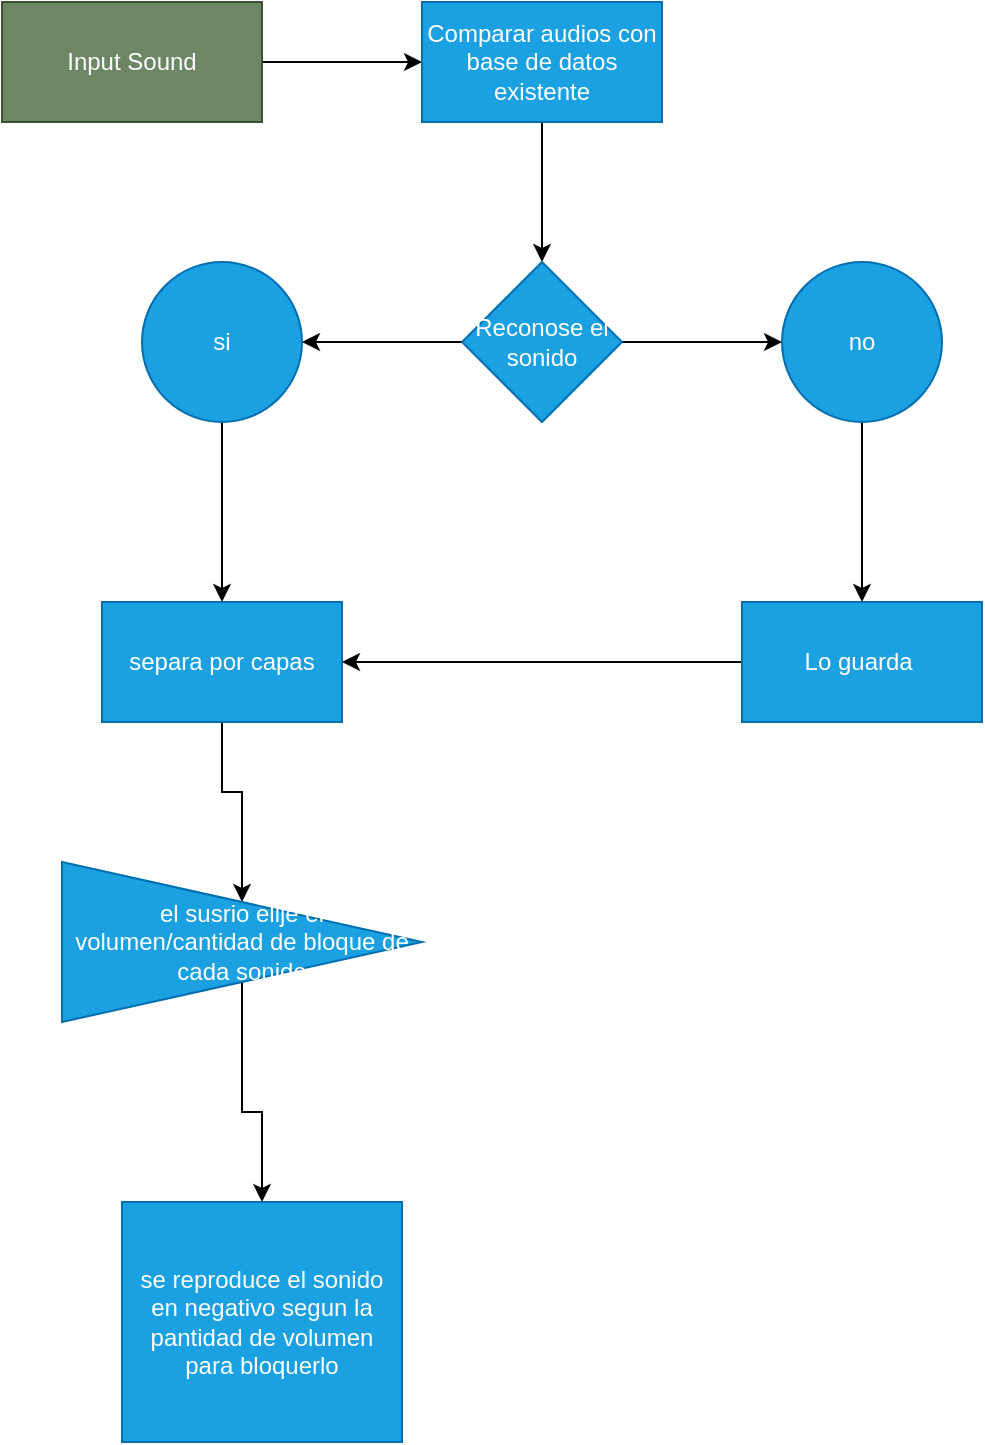 <mxfile version="27.0.9">
  <diagram name="Página-1" id="WX__X5o_-kBJzdhDNZYr">
    <mxGraphModel dx="1206" dy="945" grid="1" gridSize="10" guides="1" tooltips="1" connect="1" arrows="1" fold="1" page="1" pageScale="1" pageWidth="827" pageHeight="1169" math="0" shadow="0">
      <root>
        <mxCell id="0" />
        <mxCell id="1" parent="0" />
        <mxCell id="UQPhV4Zpz8ypKZ4kGnH3-1" style="edgeStyle=orthogonalEdgeStyle;rounded=0;orthogonalLoop=1;jettySize=auto;html=1;" parent="1" source="iY69_U1PuY1LVN_FOUb3-1" target="UQPhV4Zpz8ypKZ4kGnH3-2" edge="1">
          <mxGeometry relative="1" as="geometry">
            <mxPoint x="240" y="60" as="targetPoint" />
          </mxGeometry>
        </mxCell>
        <mxCell id="iY69_U1PuY1LVN_FOUb3-1" value="Input Sound" style="rounded=0;whiteSpace=wrap;html=1;fillColor=#6d8764;fontColor=#ffffff;strokeColor=#3A5431;" parent="1" vertex="1">
          <mxGeometry x="30" y="30" width="130" height="60" as="geometry" />
        </mxCell>
        <mxCell id="Y_vMhEq01m4JiWc5qu_N-4" value="" style="edgeStyle=orthogonalEdgeStyle;rounded=0;orthogonalLoop=1;jettySize=auto;html=1;" edge="1" parent="1" source="UQPhV4Zpz8ypKZ4kGnH3-2" target="Y_vMhEq01m4JiWc5qu_N-3">
          <mxGeometry relative="1" as="geometry" />
        </mxCell>
        <mxCell id="UQPhV4Zpz8ypKZ4kGnH3-2" value="Comparar audios con base de datos existente" style="rounded=0;whiteSpace=wrap;html=1;fillColor=#1ba1e2;fontColor=#ffffff;strokeColor=#006EAF;" parent="1" vertex="1">
          <mxGeometry x="240" y="30" width="120" height="60" as="geometry" />
        </mxCell>
        <mxCell id="Y_vMhEq01m4JiWc5qu_N-6" value="" style="edgeStyle=orthogonalEdgeStyle;rounded=0;orthogonalLoop=1;jettySize=auto;html=1;" edge="1" parent="1" source="Y_vMhEq01m4JiWc5qu_N-3" target="Y_vMhEq01m4JiWc5qu_N-5">
          <mxGeometry relative="1" as="geometry" />
        </mxCell>
        <mxCell id="Y_vMhEq01m4JiWc5qu_N-10" value="" style="edgeStyle=orthogonalEdgeStyle;rounded=0;orthogonalLoop=1;jettySize=auto;html=1;" edge="1" parent="1" source="Y_vMhEq01m4JiWc5qu_N-3" target="Y_vMhEq01m4JiWc5qu_N-9">
          <mxGeometry relative="1" as="geometry" />
        </mxCell>
        <mxCell id="Y_vMhEq01m4JiWc5qu_N-3" value="Reconose el sonido" style="rhombus;whiteSpace=wrap;html=1;fillColor=#1ba1e2;strokeColor=#006EAF;fontColor=#ffffff;rounded=0;" vertex="1" parent="1">
          <mxGeometry x="260" y="160" width="80" height="80" as="geometry" />
        </mxCell>
        <mxCell id="Y_vMhEq01m4JiWc5qu_N-8" value="" style="edgeStyle=orthogonalEdgeStyle;rounded=0;orthogonalLoop=1;jettySize=auto;html=1;" edge="1" parent="1" source="Y_vMhEq01m4JiWc5qu_N-5" target="Y_vMhEq01m4JiWc5qu_N-7">
          <mxGeometry relative="1" as="geometry" />
        </mxCell>
        <mxCell id="Y_vMhEq01m4JiWc5qu_N-5" value="si" style="ellipse;whiteSpace=wrap;html=1;fillColor=#1ba1e2;strokeColor=#006EAF;fontColor=#ffffff;rounded=0;" vertex="1" parent="1">
          <mxGeometry x="100" y="160" width="80" height="80" as="geometry" />
        </mxCell>
        <mxCell id="Y_vMhEq01m4JiWc5qu_N-17" value="" style="edgeStyle=orthogonalEdgeStyle;rounded=0;orthogonalLoop=1;jettySize=auto;html=1;" edge="1" parent="1" source="Y_vMhEq01m4JiWc5qu_N-7" target="Y_vMhEq01m4JiWc5qu_N-16">
          <mxGeometry relative="1" as="geometry" />
        </mxCell>
        <mxCell id="Y_vMhEq01m4JiWc5qu_N-7" value="separa por capas" style="whiteSpace=wrap;html=1;fillColor=#1ba1e2;strokeColor=#006EAF;fontColor=#ffffff;rounded=0;" vertex="1" parent="1">
          <mxGeometry x="80" y="330" width="120" height="60" as="geometry" />
        </mxCell>
        <mxCell id="Y_vMhEq01m4JiWc5qu_N-14" value="" style="edgeStyle=orthogonalEdgeStyle;rounded=0;orthogonalLoop=1;jettySize=auto;html=1;" edge="1" parent="1" source="Y_vMhEq01m4JiWc5qu_N-9" target="Y_vMhEq01m4JiWc5qu_N-13">
          <mxGeometry relative="1" as="geometry" />
        </mxCell>
        <mxCell id="Y_vMhEq01m4JiWc5qu_N-9" value="no" style="ellipse;whiteSpace=wrap;html=1;fillColor=#1ba1e2;strokeColor=#006EAF;fontColor=#ffffff;rounded=0;" vertex="1" parent="1">
          <mxGeometry x="420" y="160" width="80" height="80" as="geometry" />
        </mxCell>
        <mxCell id="Y_vMhEq01m4JiWc5qu_N-15" style="edgeStyle=orthogonalEdgeStyle;rounded=0;orthogonalLoop=1;jettySize=auto;html=1;exitX=0;exitY=0.5;exitDx=0;exitDy=0;" edge="1" parent="1" source="Y_vMhEq01m4JiWc5qu_N-13" target="Y_vMhEq01m4JiWc5qu_N-7">
          <mxGeometry relative="1" as="geometry" />
        </mxCell>
        <mxCell id="Y_vMhEq01m4JiWc5qu_N-13" value="Lo guarda&amp;nbsp;" style="whiteSpace=wrap;html=1;fillColor=#1ba1e2;strokeColor=#006EAF;fontColor=#ffffff;rounded=0;" vertex="1" parent="1">
          <mxGeometry x="400" y="330" width="120" height="60" as="geometry" />
        </mxCell>
        <mxCell id="Y_vMhEq01m4JiWc5qu_N-19" value="" style="edgeStyle=orthogonalEdgeStyle;rounded=0;orthogonalLoop=1;jettySize=auto;html=1;" edge="1" parent="1" source="Y_vMhEq01m4JiWc5qu_N-16" target="Y_vMhEq01m4JiWc5qu_N-18">
          <mxGeometry relative="1" as="geometry" />
        </mxCell>
        <mxCell id="Y_vMhEq01m4JiWc5qu_N-16" value="el susrio elije el volumen/cantidad de bloque de cada sonido" style="triangle;whiteSpace=wrap;html=1;fillColor=#1ba1e2;strokeColor=#006EAF;fontColor=#ffffff;rounded=0;" vertex="1" parent="1">
          <mxGeometry x="60" y="460" width="180" height="80" as="geometry" />
        </mxCell>
        <mxCell id="Y_vMhEq01m4JiWc5qu_N-18" value="se reproduce el sonido en negativo segun la pantidad de volumen para bloquerlo" style="whiteSpace=wrap;html=1;fillColor=#1ba1e2;strokeColor=#006EAF;fontColor=#ffffff;rounded=0;" vertex="1" parent="1">
          <mxGeometry x="90" y="630" width="140" height="120" as="geometry" />
        </mxCell>
      </root>
    </mxGraphModel>
  </diagram>
</mxfile>
